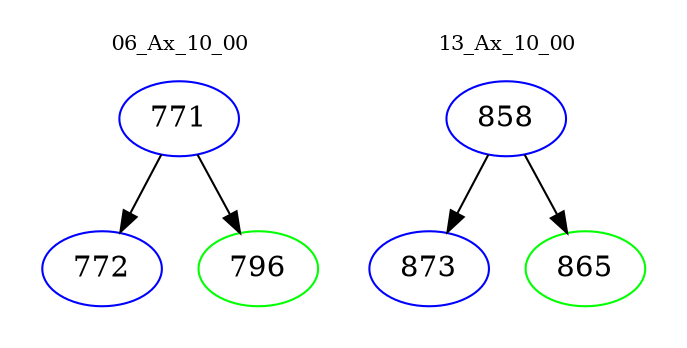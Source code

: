 digraph{
subgraph cluster_0 {
color = white
label = "06_Ax_10_00";
fontsize=10;
T0_771 [label="771", color="blue"]
T0_771 -> T0_772 [color="black"]
T0_772 [label="772", color="blue"]
T0_771 -> T0_796 [color="black"]
T0_796 [label="796", color="green"]
}
subgraph cluster_1 {
color = white
label = "13_Ax_10_00";
fontsize=10;
T1_858 [label="858", color="blue"]
T1_858 -> T1_873 [color="black"]
T1_873 [label="873", color="blue"]
T1_858 -> T1_865 [color="black"]
T1_865 [label="865", color="green"]
}
}
